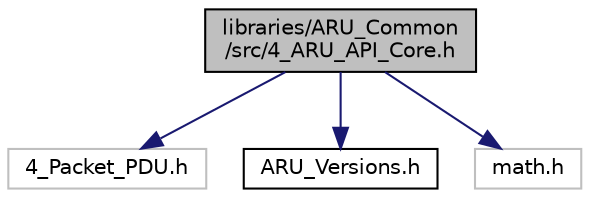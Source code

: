 digraph "libraries/ARU_Common/src/4_ARU_API_Core.h"
{
 // LATEX_PDF_SIZE
  edge [fontname="Helvetica",fontsize="10",labelfontname="Helvetica",labelfontsize="10"];
  node [fontname="Helvetica",fontsize="10",shape=record];
  Node1 [label="libraries/ARU_Common\l/src/4_ARU_API_Core.h",height=0.2,width=0.4,color="black", fillcolor="grey75", style="filled", fontcolor="black",tooltip="Application Base of Envistacom's Antenna Reference Unit (ARU) Firmware (FW)"];
  Node1 -> Node2 [color="midnightblue",fontsize="10",style="solid",fontname="Helvetica"];
  Node2 [label="4_Packet_PDU.h",height=0.2,width=0.4,color="grey75", fillcolor="white", style="filled",tooltip=" "];
  Node1 -> Node3 [color="midnightblue",fontsize="10",style="solid",fontname="Helvetica"];
  Node3 [label="ARU_Versions.h",height=0.2,width=0.4,color="black", fillcolor="white", style="filled",URL="$_a_r_u___versions_8h.html",tooltip=" "];
  Node1 -> Node4 [color="midnightblue",fontsize="10",style="solid",fontname="Helvetica"];
  Node4 [label="math.h",height=0.2,width=0.4,color="grey75", fillcolor="white", style="filled",tooltip=" "];
}
